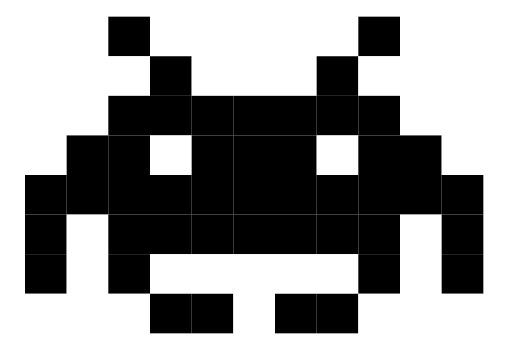 digraph {
node [shape=none]
n2 [label = <
<table border="0" cellspacing="0">
<tr>
<td bgcolor="#ffffff" width="20" height="10"> </td>
<td bgcolor="#ffffff" width="20" height="10"> </td>
<td bgcolor="#0" width="20" height="10"> </td>
<td bgcolor="#ffffff" width="20" height="10"> </td>
<td bgcolor="#ffffff" width="20" height="10"> </td>
<td bgcolor="#ffffff" width="20" height="10"> </td>
<td bgcolor="#ffffff" width="20" height="10"> </td>
<td bgcolor="#ffffff" width="20" height="10"> </td>
<td bgcolor="#0" width="20" height="10"> </td>
<td bgcolor="#ffffff" width="20" height="10"> </td>
<td bgcolor="#ffffff" width="20" height="10"> </td>
</tr>
<tr>
<td bgcolor="#ffffff" width="20" height="10"> </td>
<td bgcolor="#ffffff" width="20" height="10"> </td>
<td bgcolor="#ffffff" width="20" height="10"> </td>
<td bgcolor="#0" width="20" height="10"> </td>
<td bgcolor="#ffffff" width="20" height="10"> </td>
<td bgcolor="#ffffff" width="20" height="10"> </td>
<td bgcolor="#ffffff" width="20" height="10"> </td>
<td bgcolor="#0" width="20" height="10"> </td>
<td bgcolor="#ffffff" width="20" height="10"> </td>
<td bgcolor="#ffffff" width="20" height="10"> </td>
<td bgcolor="#ffffff" width="20" height="10"> </td>
</tr>
<tr>
<td bgcolor="#ffffff" width="20" height="10"> </td>
<td bgcolor="#ffffff" width="20" height="10"> </td>
<td bgcolor="#0" width="20" height="10"> </td>
<td bgcolor="#0" width="20" height="10"> </td>
<td bgcolor="#0" width="20" height="10"> </td>
<td bgcolor="#0" width="20" height="10"> </td>
<td bgcolor="#0" width="20" height="10"> </td>
<td bgcolor="#0" width="20" height="10"> </td>
<td bgcolor="#0" width="20" height="10"> </td>
<td bgcolor="#ffffff" width="20" height="10"> </td>
<td bgcolor="#ffffff" width="20" height="10"> </td>
</tr>
<tr>
<td bgcolor="#ffffff" width="20" height="10"> </td>
<td bgcolor="#0" width="20" height="10"> </td>
<td bgcolor="#0" width="20" height="10"> </td>
<td bgcolor="#ffffff" width="20" height="10"> </td>
<td bgcolor="#0" width="20" height="10"> </td>
<td bgcolor="#0" width="20" height="10"> </td>
<td bgcolor="#0" width="20" height="10"> </td>
<td bgcolor="#ffffff" width="20" height="10"> </td>
<td bgcolor="#0" width="20" height="10"> </td>
<td bgcolor="#0" width="20" height="10"> </td>
<td bgcolor="#ffffff" width="20" height="10"> </td>
</tr>
<tr>
<td bgcolor="#0" width="20" height="10"> </td>
<td bgcolor="#0" width="20" height="10"> </td>
<td bgcolor="#0" width="20" height="10"> </td>
<td bgcolor="#0" width="20" height="10"> </td>
<td bgcolor="#0" width="20" height="10"> </td>
<td bgcolor="#0" width="20" height="10"> </td>
<td bgcolor="#0" width="20" height="10"> </td>
<td bgcolor="#0" width="20" height="10"> </td>
<td bgcolor="#0" width="20" height="10"> </td>
<td bgcolor="#0" width="20" height="10"> </td>
<td bgcolor="#0" width="20" height="10"> </td>
</tr>
<tr>
<td bgcolor="#0" width="20" height="10"> </td>
<td bgcolor="#ffffff" width="20" height="10"> </td>
<td bgcolor="#0" width="20" height="10"> </td>
<td bgcolor="#0" width="20" height="10"> </td>
<td bgcolor="#0" width="20" height="10"> </td>
<td bgcolor="#0" width="20" height="10"> </td>
<td bgcolor="#0" width="20" height="10"> </td>
<td bgcolor="#0" width="20" height="10"> </td>
<td bgcolor="#0" width="20" height="10"> </td>
<td bgcolor="#ffffff" width="20" height="10"> </td>
<td bgcolor="#0" width="20" height="10"> </td>
</tr>
<tr>
<td bgcolor="#0" width="20" height="10"> </td>
<td bgcolor="#ffffff" width="20" height="10"> </td>
<td bgcolor="#0" width="20" height="10"> </td>
<td bgcolor="#ffffff" width="20" height="10"> </td>
<td bgcolor="#ffffff" width="20" height="10"> </td>
<td bgcolor="#ffffff" width="20" height="10"> </td>
<td bgcolor="#ffffff" width="20" height="10"> </td>
<td bgcolor="#ffffff" width="20" height="10"> </td>
<td bgcolor="#0" width="20" height="10"> </td>
<td bgcolor="#ffffff" width="20" height="10"> </td>
<td bgcolor="#0" width="20" height="10"> </td>
</tr>
<tr>
<td bgcolor="#ffffff" width="20" height="10"> </td>
<td bgcolor="#ffffff" width="20" height="10"> </td>
<td bgcolor="#ffffff" width="20" height="10"> </td>
<td bgcolor="#0" width="20" height="10"> </td>
<td bgcolor="#0" width="20" height="10"> </td>
<td bgcolor="#ffffff" width="20" height="10"> </td>
<td bgcolor="#0" width="20" height="10"> </td>
<td bgcolor="#0" width="20" height="10"> </td>
<td bgcolor="#ffffff" width="20" height="10"> </td>
<td bgcolor="#ffffff" width="20" height="10"> </td>
<td bgcolor="#ffffff" width="20" height="10"> </td>
</tr>
</table>
> ]
}
